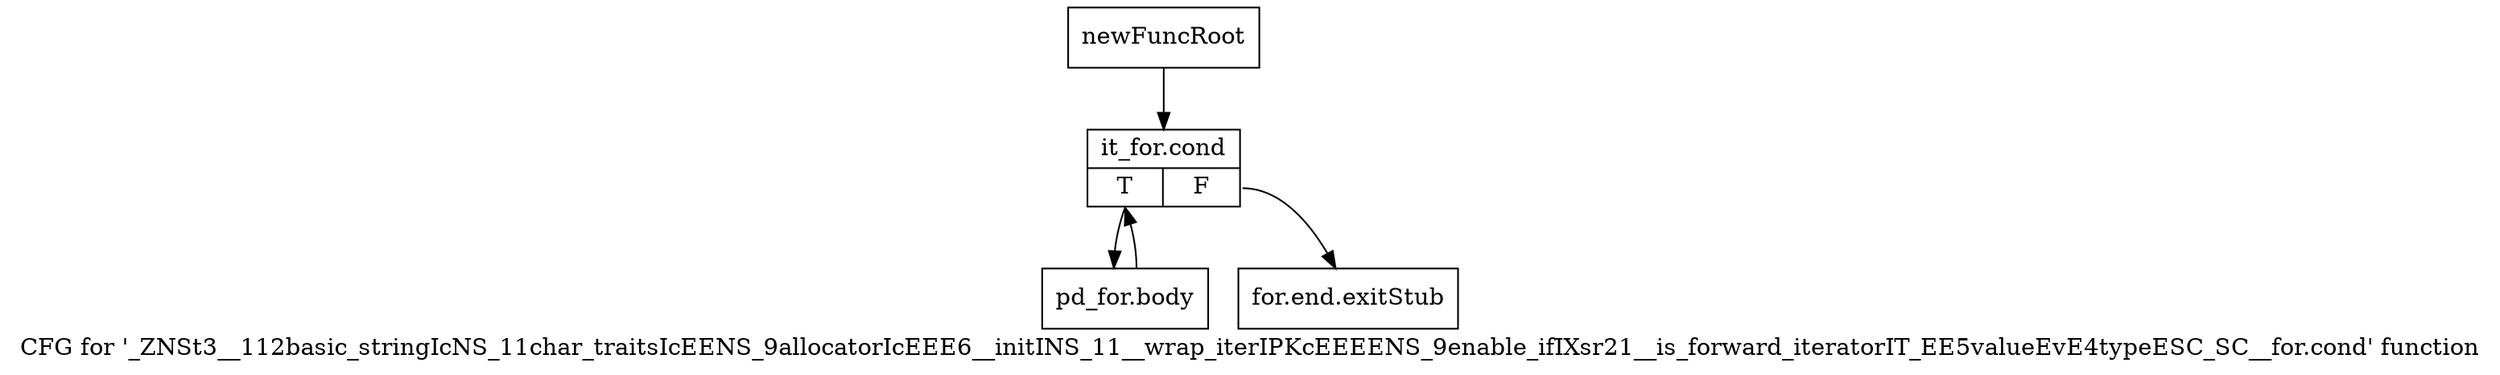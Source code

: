 digraph "CFG for '_ZNSt3__112basic_stringIcNS_11char_traitsIcEENS_9allocatorIcEEE6__initINS_11__wrap_iterIPKcEEEENS_9enable_ifIXsr21__is_forward_iteratorIT_EE5valueEvE4typeESC_SC__for.cond' function" {
	label="CFG for '_ZNSt3__112basic_stringIcNS_11char_traitsIcEENS_9allocatorIcEEE6__initINS_11__wrap_iterIPKcEEEENS_9enable_ifIXsr21__is_forward_iteratorIT_EE5valueEvE4typeESC_SC__for.cond' function";

	Node0x9244b30 [shape=record,label="{newFuncRoot}"];
	Node0x9244b30 -> Node0x9244bd0;
	Node0x9244b80 [shape=record,label="{for.end.exitStub}"];
	Node0x9244bd0 [shape=record,label="{it_for.cond|{<s0>T|<s1>F}}"];
	Node0x9244bd0:s0 -> Node0x9244c20;
	Node0x9244bd0:s1 -> Node0x9244b80;
	Node0x9244c20 [shape=record,label="{pd_for.body}"];
	Node0x9244c20 -> Node0x9244bd0;
}
